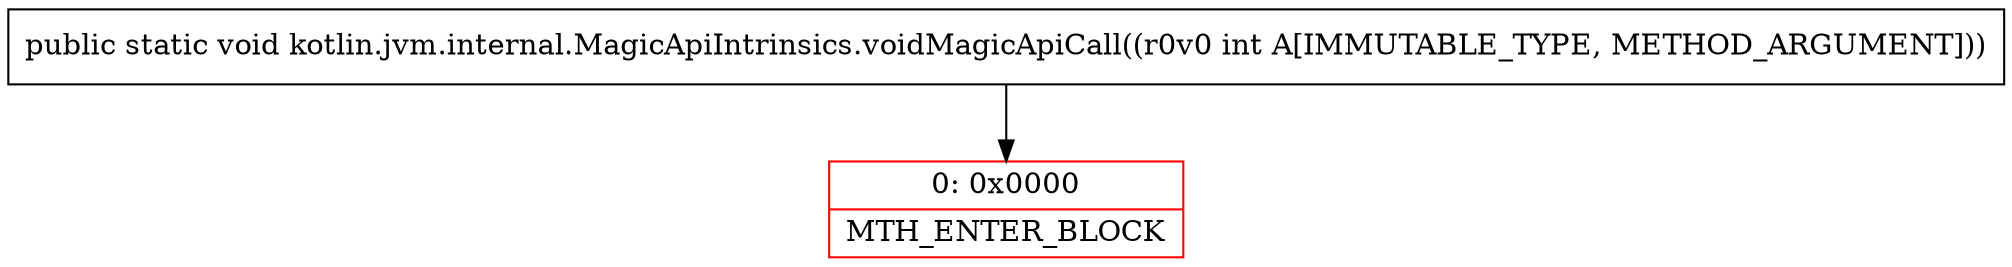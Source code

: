 digraph "CFG forkotlin.jvm.internal.MagicApiIntrinsics.voidMagicApiCall(I)V" {
subgraph cluster_Region_435091385 {
label = "R(0)";
node [shape=record,color=blue];
}
Node_0 [shape=record,color=red,label="{0\:\ 0x0000|MTH_ENTER_BLOCK\l}"];
MethodNode[shape=record,label="{public static void kotlin.jvm.internal.MagicApiIntrinsics.voidMagicApiCall((r0v0 int A[IMMUTABLE_TYPE, METHOD_ARGUMENT])) }"];
MethodNode -> Node_0;
}

